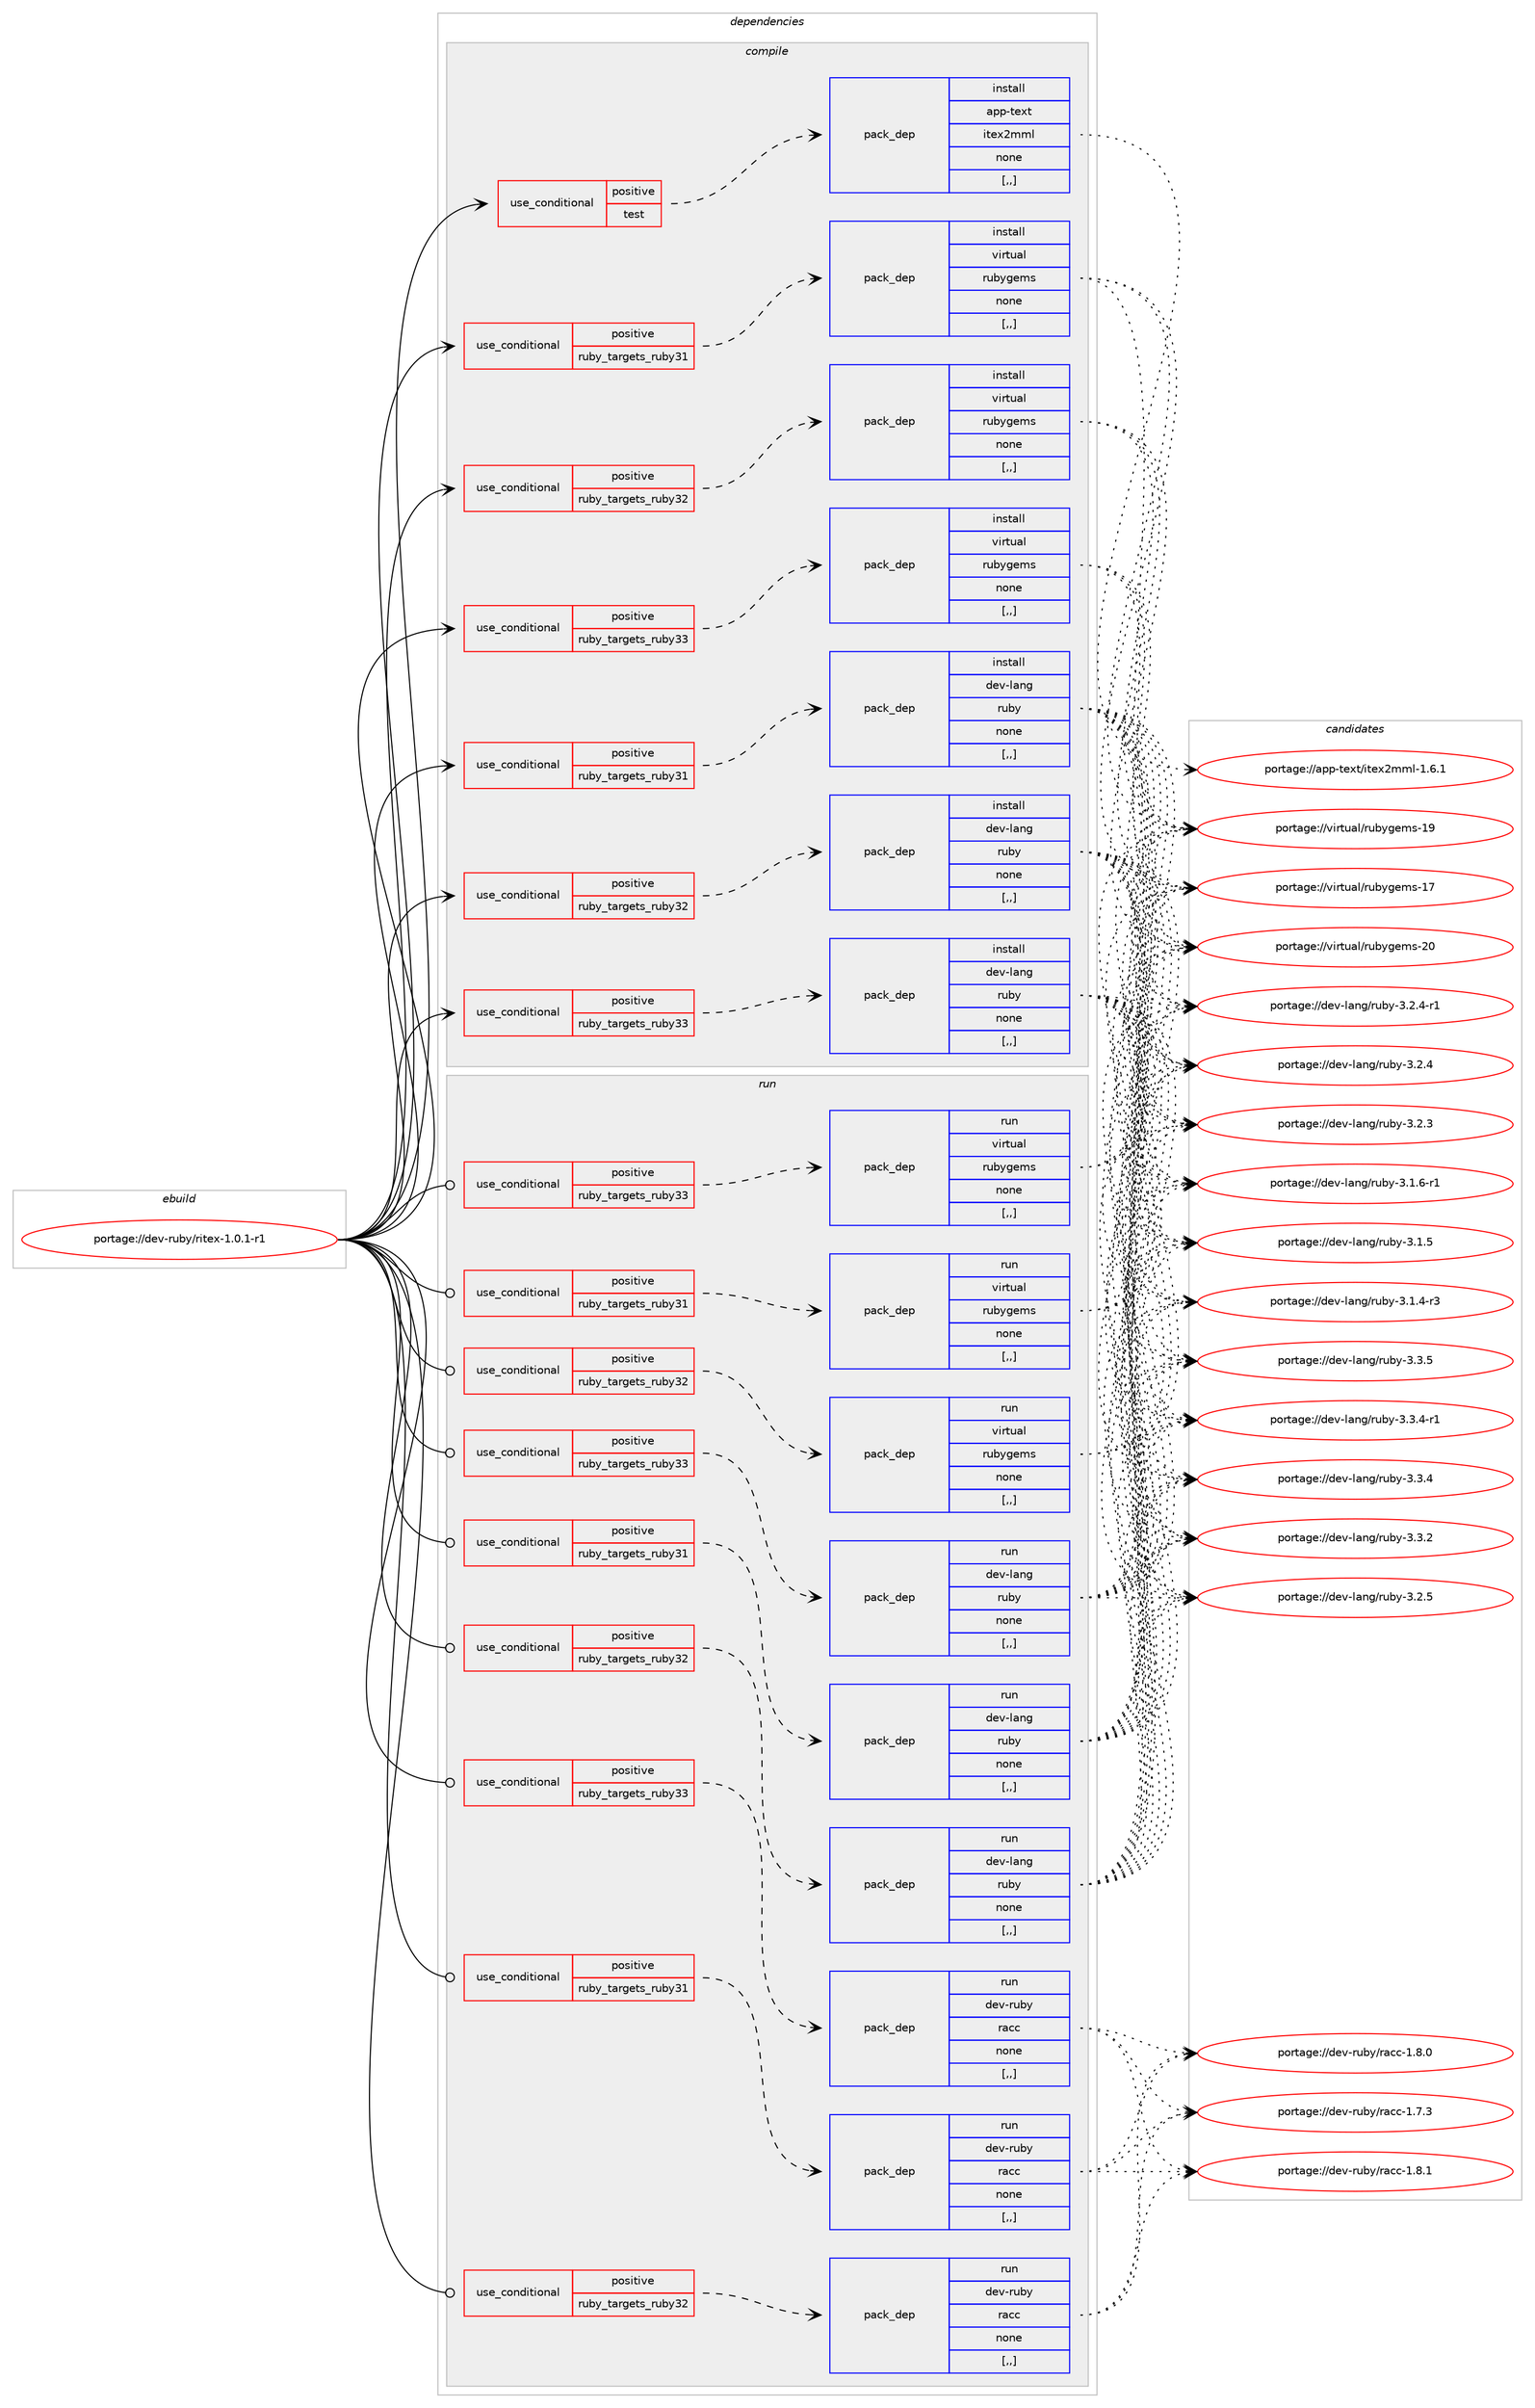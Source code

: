 digraph prolog {

# *************
# Graph options
# *************

newrank=true;
concentrate=true;
compound=true;
graph [rankdir=LR,fontname=Helvetica,fontsize=10,ranksep=1.5];#, ranksep=2.5, nodesep=0.2];
edge  [arrowhead=vee];
node  [fontname=Helvetica,fontsize=10];

# **********
# The ebuild
# **********

subgraph cluster_leftcol {
color=gray;
label=<<i>ebuild</i>>;
id [label="portage://dev-ruby/ritex-1.0.1-r1", color=red, width=4, href="../dev-ruby/ritex-1.0.1-r1.svg"];
}

# ****************
# The dependencies
# ****************

subgraph cluster_midcol {
color=gray;
label=<<i>dependencies</i>>;
subgraph cluster_compile {
fillcolor="#eeeeee";
style=filled;
label=<<i>compile</i>>;
subgraph cond185671 {
dependency695063 [label=<<TABLE BORDER="0" CELLBORDER="1" CELLSPACING="0" CELLPADDING="4"><TR><TD ROWSPAN="3" CELLPADDING="10">use_conditional</TD></TR><TR><TD>positive</TD></TR><TR><TD>ruby_targets_ruby31</TD></TR></TABLE>>, shape=none, color=red];
subgraph pack504441 {
dependency695064 [label=<<TABLE BORDER="0" CELLBORDER="1" CELLSPACING="0" CELLPADDING="4" WIDTH="220"><TR><TD ROWSPAN="6" CELLPADDING="30">pack_dep</TD></TR><TR><TD WIDTH="110">install</TD></TR><TR><TD>dev-lang</TD></TR><TR><TD>ruby</TD></TR><TR><TD>none</TD></TR><TR><TD>[,,]</TD></TR></TABLE>>, shape=none, color=blue];
}
dependency695063:e -> dependency695064:w [weight=20,style="dashed",arrowhead="vee"];
}
id:e -> dependency695063:w [weight=20,style="solid",arrowhead="vee"];
subgraph cond185672 {
dependency695065 [label=<<TABLE BORDER="0" CELLBORDER="1" CELLSPACING="0" CELLPADDING="4"><TR><TD ROWSPAN="3" CELLPADDING="10">use_conditional</TD></TR><TR><TD>positive</TD></TR><TR><TD>ruby_targets_ruby31</TD></TR></TABLE>>, shape=none, color=red];
subgraph pack504442 {
dependency695066 [label=<<TABLE BORDER="0" CELLBORDER="1" CELLSPACING="0" CELLPADDING="4" WIDTH="220"><TR><TD ROWSPAN="6" CELLPADDING="30">pack_dep</TD></TR><TR><TD WIDTH="110">install</TD></TR><TR><TD>virtual</TD></TR><TR><TD>rubygems</TD></TR><TR><TD>none</TD></TR><TR><TD>[,,]</TD></TR></TABLE>>, shape=none, color=blue];
}
dependency695065:e -> dependency695066:w [weight=20,style="dashed",arrowhead="vee"];
}
id:e -> dependency695065:w [weight=20,style="solid",arrowhead="vee"];
subgraph cond185673 {
dependency695067 [label=<<TABLE BORDER="0" CELLBORDER="1" CELLSPACING="0" CELLPADDING="4"><TR><TD ROWSPAN="3" CELLPADDING="10">use_conditional</TD></TR><TR><TD>positive</TD></TR><TR><TD>ruby_targets_ruby32</TD></TR></TABLE>>, shape=none, color=red];
subgraph pack504443 {
dependency695068 [label=<<TABLE BORDER="0" CELLBORDER="1" CELLSPACING="0" CELLPADDING="4" WIDTH="220"><TR><TD ROWSPAN="6" CELLPADDING="30">pack_dep</TD></TR><TR><TD WIDTH="110">install</TD></TR><TR><TD>dev-lang</TD></TR><TR><TD>ruby</TD></TR><TR><TD>none</TD></TR><TR><TD>[,,]</TD></TR></TABLE>>, shape=none, color=blue];
}
dependency695067:e -> dependency695068:w [weight=20,style="dashed",arrowhead="vee"];
}
id:e -> dependency695067:w [weight=20,style="solid",arrowhead="vee"];
subgraph cond185674 {
dependency695069 [label=<<TABLE BORDER="0" CELLBORDER="1" CELLSPACING="0" CELLPADDING="4"><TR><TD ROWSPAN="3" CELLPADDING="10">use_conditional</TD></TR><TR><TD>positive</TD></TR><TR><TD>ruby_targets_ruby32</TD></TR></TABLE>>, shape=none, color=red];
subgraph pack504444 {
dependency695070 [label=<<TABLE BORDER="0" CELLBORDER="1" CELLSPACING="0" CELLPADDING="4" WIDTH="220"><TR><TD ROWSPAN="6" CELLPADDING="30">pack_dep</TD></TR><TR><TD WIDTH="110">install</TD></TR><TR><TD>virtual</TD></TR><TR><TD>rubygems</TD></TR><TR><TD>none</TD></TR><TR><TD>[,,]</TD></TR></TABLE>>, shape=none, color=blue];
}
dependency695069:e -> dependency695070:w [weight=20,style="dashed",arrowhead="vee"];
}
id:e -> dependency695069:w [weight=20,style="solid",arrowhead="vee"];
subgraph cond185675 {
dependency695071 [label=<<TABLE BORDER="0" CELLBORDER="1" CELLSPACING="0" CELLPADDING="4"><TR><TD ROWSPAN="3" CELLPADDING="10">use_conditional</TD></TR><TR><TD>positive</TD></TR><TR><TD>ruby_targets_ruby33</TD></TR></TABLE>>, shape=none, color=red];
subgraph pack504445 {
dependency695072 [label=<<TABLE BORDER="0" CELLBORDER="1" CELLSPACING="0" CELLPADDING="4" WIDTH="220"><TR><TD ROWSPAN="6" CELLPADDING="30">pack_dep</TD></TR><TR><TD WIDTH="110">install</TD></TR><TR><TD>dev-lang</TD></TR><TR><TD>ruby</TD></TR><TR><TD>none</TD></TR><TR><TD>[,,]</TD></TR></TABLE>>, shape=none, color=blue];
}
dependency695071:e -> dependency695072:w [weight=20,style="dashed",arrowhead="vee"];
}
id:e -> dependency695071:w [weight=20,style="solid",arrowhead="vee"];
subgraph cond185676 {
dependency695073 [label=<<TABLE BORDER="0" CELLBORDER="1" CELLSPACING="0" CELLPADDING="4"><TR><TD ROWSPAN="3" CELLPADDING="10">use_conditional</TD></TR><TR><TD>positive</TD></TR><TR><TD>ruby_targets_ruby33</TD></TR></TABLE>>, shape=none, color=red];
subgraph pack504446 {
dependency695074 [label=<<TABLE BORDER="0" CELLBORDER="1" CELLSPACING="0" CELLPADDING="4" WIDTH="220"><TR><TD ROWSPAN="6" CELLPADDING="30">pack_dep</TD></TR><TR><TD WIDTH="110">install</TD></TR><TR><TD>virtual</TD></TR><TR><TD>rubygems</TD></TR><TR><TD>none</TD></TR><TR><TD>[,,]</TD></TR></TABLE>>, shape=none, color=blue];
}
dependency695073:e -> dependency695074:w [weight=20,style="dashed",arrowhead="vee"];
}
id:e -> dependency695073:w [weight=20,style="solid",arrowhead="vee"];
subgraph cond185677 {
dependency695075 [label=<<TABLE BORDER="0" CELLBORDER="1" CELLSPACING="0" CELLPADDING="4"><TR><TD ROWSPAN="3" CELLPADDING="10">use_conditional</TD></TR><TR><TD>positive</TD></TR><TR><TD>test</TD></TR></TABLE>>, shape=none, color=red];
subgraph pack504447 {
dependency695076 [label=<<TABLE BORDER="0" CELLBORDER="1" CELLSPACING="0" CELLPADDING="4" WIDTH="220"><TR><TD ROWSPAN="6" CELLPADDING="30">pack_dep</TD></TR><TR><TD WIDTH="110">install</TD></TR><TR><TD>app-text</TD></TR><TR><TD>itex2mml</TD></TR><TR><TD>none</TD></TR><TR><TD>[,,]</TD></TR></TABLE>>, shape=none, color=blue];
}
dependency695075:e -> dependency695076:w [weight=20,style="dashed",arrowhead="vee"];
}
id:e -> dependency695075:w [weight=20,style="solid",arrowhead="vee"];
}
subgraph cluster_compileandrun {
fillcolor="#eeeeee";
style=filled;
label=<<i>compile and run</i>>;
}
subgraph cluster_run {
fillcolor="#eeeeee";
style=filled;
label=<<i>run</i>>;
subgraph cond185678 {
dependency695077 [label=<<TABLE BORDER="0" CELLBORDER="1" CELLSPACING="0" CELLPADDING="4"><TR><TD ROWSPAN="3" CELLPADDING="10">use_conditional</TD></TR><TR><TD>positive</TD></TR><TR><TD>ruby_targets_ruby31</TD></TR></TABLE>>, shape=none, color=red];
subgraph pack504448 {
dependency695078 [label=<<TABLE BORDER="0" CELLBORDER="1" CELLSPACING="0" CELLPADDING="4" WIDTH="220"><TR><TD ROWSPAN="6" CELLPADDING="30">pack_dep</TD></TR><TR><TD WIDTH="110">run</TD></TR><TR><TD>dev-lang</TD></TR><TR><TD>ruby</TD></TR><TR><TD>none</TD></TR><TR><TD>[,,]</TD></TR></TABLE>>, shape=none, color=blue];
}
dependency695077:e -> dependency695078:w [weight=20,style="dashed",arrowhead="vee"];
}
id:e -> dependency695077:w [weight=20,style="solid",arrowhead="odot"];
subgraph cond185679 {
dependency695079 [label=<<TABLE BORDER="0" CELLBORDER="1" CELLSPACING="0" CELLPADDING="4"><TR><TD ROWSPAN="3" CELLPADDING="10">use_conditional</TD></TR><TR><TD>positive</TD></TR><TR><TD>ruby_targets_ruby31</TD></TR></TABLE>>, shape=none, color=red];
subgraph pack504449 {
dependency695080 [label=<<TABLE BORDER="0" CELLBORDER="1" CELLSPACING="0" CELLPADDING="4" WIDTH="220"><TR><TD ROWSPAN="6" CELLPADDING="30">pack_dep</TD></TR><TR><TD WIDTH="110">run</TD></TR><TR><TD>dev-ruby</TD></TR><TR><TD>racc</TD></TR><TR><TD>none</TD></TR><TR><TD>[,,]</TD></TR></TABLE>>, shape=none, color=blue];
}
dependency695079:e -> dependency695080:w [weight=20,style="dashed",arrowhead="vee"];
}
id:e -> dependency695079:w [weight=20,style="solid",arrowhead="odot"];
subgraph cond185680 {
dependency695081 [label=<<TABLE BORDER="0" CELLBORDER="1" CELLSPACING="0" CELLPADDING="4"><TR><TD ROWSPAN="3" CELLPADDING="10">use_conditional</TD></TR><TR><TD>positive</TD></TR><TR><TD>ruby_targets_ruby31</TD></TR></TABLE>>, shape=none, color=red];
subgraph pack504450 {
dependency695082 [label=<<TABLE BORDER="0" CELLBORDER="1" CELLSPACING="0" CELLPADDING="4" WIDTH="220"><TR><TD ROWSPAN="6" CELLPADDING="30">pack_dep</TD></TR><TR><TD WIDTH="110">run</TD></TR><TR><TD>virtual</TD></TR><TR><TD>rubygems</TD></TR><TR><TD>none</TD></TR><TR><TD>[,,]</TD></TR></TABLE>>, shape=none, color=blue];
}
dependency695081:e -> dependency695082:w [weight=20,style="dashed",arrowhead="vee"];
}
id:e -> dependency695081:w [weight=20,style="solid",arrowhead="odot"];
subgraph cond185681 {
dependency695083 [label=<<TABLE BORDER="0" CELLBORDER="1" CELLSPACING="0" CELLPADDING="4"><TR><TD ROWSPAN="3" CELLPADDING="10">use_conditional</TD></TR><TR><TD>positive</TD></TR><TR><TD>ruby_targets_ruby32</TD></TR></TABLE>>, shape=none, color=red];
subgraph pack504451 {
dependency695084 [label=<<TABLE BORDER="0" CELLBORDER="1" CELLSPACING="0" CELLPADDING="4" WIDTH="220"><TR><TD ROWSPAN="6" CELLPADDING="30">pack_dep</TD></TR><TR><TD WIDTH="110">run</TD></TR><TR><TD>dev-lang</TD></TR><TR><TD>ruby</TD></TR><TR><TD>none</TD></TR><TR><TD>[,,]</TD></TR></TABLE>>, shape=none, color=blue];
}
dependency695083:e -> dependency695084:w [weight=20,style="dashed",arrowhead="vee"];
}
id:e -> dependency695083:w [weight=20,style="solid",arrowhead="odot"];
subgraph cond185682 {
dependency695085 [label=<<TABLE BORDER="0" CELLBORDER="1" CELLSPACING="0" CELLPADDING="4"><TR><TD ROWSPAN="3" CELLPADDING="10">use_conditional</TD></TR><TR><TD>positive</TD></TR><TR><TD>ruby_targets_ruby32</TD></TR></TABLE>>, shape=none, color=red];
subgraph pack504452 {
dependency695086 [label=<<TABLE BORDER="0" CELLBORDER="1" CELLSPACING="0" CELLPADDING="4" WIDTH="220"><TR><TD ROWSPAN="6" CELLPADDING="30">pack_dep</TD></TR><TR><TD WIDTH="110">run</TD></TR><TR><TD>dev-ruby</TD></TR><TR><TD>racc</TD></TR><TR><TD>none</TD></TR><TR><TD>[,,]</TD></TR></TABLE>>, shape=none, color=blue];
}
dependency695085:e -> dependency695086:w [weight=20,style="dashed",arrowhead="vee"];
}
id:e -> dependency695085:w [weight=20,style="solid",arrowhead="odot"];
subgraph cond185683 {
dependency695087 [label=<<TABLE BORDER="0" CELLBORDER="1" CELLSPACING="0" CELLPADDING="4"><TR><TD ROWSPAN="3" CELLPADDING="10">use_conditional</TD></TR><TR><TD>positive</TD></TR><TR><TD>ruby_targets_ruby32</TD></TR></TABLE>>, shape=none, color=red];
subgraph pack504453 {
dependency695088 [label=<<TABLE BORDER="0" CELLBORDER="1" CELLSPACING="0" CELLPADDING="4" WIDTH="220"><TR><TD ROWSPAN="6" CELLPADDING="30">pack_dep</TD></TR><TR><TD WIDTH="110">run</TD></TR><TR><TD>virtual</TD></TR><TR><TD>rubygems</TD></TR><TR><TD>none</TD></TR><TR><TD>[,,]</TD></TR></TABLE>>, shape=none, color=blue];
}
dependency695087:e -> dependency695088:w [weight=20,style="dashed",arrowhead="vee"];
}
id:e -> dependency695087:w [weight=20,style="solid",arrowhead="odot"];
subgraph cond185684 {
dependency695089 [label=<<TABLE BORDER="0" CELLBORDER="1" CELLSPACING="0" CELLPADDING="4"><TR><TD ROWSPAN="3" CELLPADDING="10">use_conditional</TD></TR><TR><TD>positive</TD></TR><TR><TD>ruby_targets_ruby33</TD></TR></TABLE>>, shape=none, color=red];
subgraph pack504454 {
dependency695090 [label=<<TABLE BORDER="0" CELLBORDER="1" CELLSPACING="0" CELLPADDING="4" WIDTH="220"><TR><TD ROWSPAN="6" CELLPADDING="30">pack_dep</TD></TR><TR><TD WIDTH="110">run</TD></TR><TR><TD>dev-lang</TD></TR><TR><TD>ruby</TD></TR><TR><TD>none</TD></TR><TR><TD>[,,]</TD></TR></TABLE>>, shape=none, color=blue];
}
dependency695089:e -> dependency695090:w [weight=20,style="dashed",arrowhead="vee"];
}
id:e -> dependency695089:w [weight=20,style="solid",arrowhead="odot"];
subgraph cond185685 {
dependency695091 [label=<<TABLE BORDER="0" CELLBORDER="1" CELLSPACING="0" CELLPADDING="4"><TR><TD ROWSPAN="3" CELLPADDING="10">use_conditional</TD></TR><TR><TD>positive</TD></TR><TR><TD>ruby_targets_ruby33</TD></TR></TABLE>>, shape=none, color=red];
subgraph pack504455 {
dependency695092 [label=<<TABLE BORDER="0" CELLBORDER="1" CELLSPACING="0" CELLPADDING="4" WIDTH="220"><TR><TD ROWSPAN="6" CELLPADDING="30">pack_dep</TD></TR><TR><TD WIDTH="110">run</TD></TR><TR><TD>dev-ruby</TD></TR><TR><TD>racc</TD></TR><TR><TD>none</TD></TR><TR><TD>[,,]</TD></TR></TABLE>>, shape=none, color=blue];
}
dependency695091:e -> dependency695092:w [weight=20,style="dashed",arrowhead="vee"];
}
id:e -> dependency695091:w [weight=20,style="solid",arrowhead="odot"];
subgraph cond185686 {
dependency695093 [label=<<TABLE BORDER="0" CELLBORDER="1" CELLSPACING="0" CELLPADDING="4"><TR><TD ROWSPAN="3" CELLPADDING="10">use_conditional</TD></TR><TR><TD>positive</TD></TR><TR><TD>ruby_targets_ruby33</TD></TR></TABLE>>, shape=none, color=red];
subgraph pack504456 {
dependency695094 [label=<<TABLE BORDER="0" CELLBORDER="1" CELLSPACING="0" CELLPADDING="4" WIDTH="220"><TR><TD ROWSPAN="6" CELLPADDING="30">pack_dep</TD></TR><TR><TD WIDTH="110">run</TD></TR><TR><TD>virtual</TD></TR><TR><TD>rubygems</TD></TR><TR><TD>none</TD></TR><TR><TD>[,,]</TD></TR></TABLE>>, shape=none, color=blue];
}
dependency695093:e -> dependency695094:w [weight=20,style="dashed",arrowhead="vee"];
}
id:e -> dependency695093:w [weight=20,style="solid",arrowhead="odot"];
}
}

# **************
# The candidates
# **************

subgraph cluster_choices {
rank=same;
color=gray;
label=<<i>candidates</i>>;

subgraph choice504441 {
color=black;
nodesep=1;
choice10010111845108971101034711411798121455146514653 [label="portage://dev-lang/ruby-3.3.5", color=red, width=4,href="../dev-lang/ruby-3.3.5.svg"];
choice100101118451089711010347114117981214551465146524511449 [label="portage://dev-lang/ruby-3.3.4-r1", color=red, width=4,href="../dev-lang/ruby-3.3.4-r1.svg"];
choice10010111845108971101034711411798121455146514652 [label="portage://dev-lang/ruby-3.3.4", color=red, width=4,href="../dev-lang/ruby-3.3.4.svg"];
choice10010111845108971101034711411798121455146514650 [label="portage://dev-lang/ruby-3.3.2", color=red, width=4,href="../dev-lang/ruby-3.3.2.svg"];
choice10010111845108971101034711411798121455146504653 [label="portage://dev-lang/ruby-3.2.5", color=red, width=4,href="../dev-lang/ruby-3.2.5.svg"];
choice100101118451089711010347114117981214551465046524511449 [label="portage://dev-lang/ruby-3.2.4-r1", color=red, width=4,href="../dev-lang/ruby-3.2.4-r1.svg"];
choice10010111845108971101034711411798121455146504652 [label="portage://dev-lang/ruby-3.2.4", color=red, width=4,href="../dev-lang/ruby-3.2.4.svg"];
choice10010111845108971101034711411798121455146504651 [label="portage://dev-lang/ruby-3.2.3", color=red, width=4,href="../dev-lang/ruby-3.2.3.svg"];
choice100101118451089711010347114117981214551464946544511449 [label="portage://dev-lang/ruby-3.1.6-r1", color=red, width=4,href="../dev-lang/ruby-3.1.6-r1.svg"];
choice10010111845108971101034711411798121455146494653 [label="portage://dev-lang/ruby-3.1.5", color=red, width=4,href="../dev-lang/ruby-3.1.5.svg"];
choice100101118451089711010347114117981214551464946524511451 [label="portage://dev-lang/ruby-3.1.4-r3", color=red, width=4,href="../dev-lang/ruby-3.1.4-r3.svg"];
dependency695064:e -> choice10010111845108971101034711411798121455146514653:w [style=dotted,weight="100"];
dependency695064:e -> choice100101118451089711010347114117981214551465146524511449:w [style=dotted,weight="100"];
dependency695064:e -> choice10010111845108971101034711411798121455146514652:w [style=dotted,weight="100"];
dependency695064:e -> choice10010111845108971101034711411798121455146514650:w [style=dotted,weight="100"];
dependency695064:e -> choice10010111845108971101034711411798121455146504653:w [style=dotted,weight="100"];
dependency695064:e -> choice100101118451089711010347114117981214551465046524511449:w [style=dotted,weight="100"];
dependency695064:e -> choice10010111845108971101034711411798121455146504652:w [style=dotted,weight="100"];
dependency695064:e -> choice10010111845108971101034711411798121455146504651:w [style=dotted,weight="100"];
dependency695064:e -> choice100101118451089711010347114117981214551464946544511449:w [style=dotted,weight="100"];
dependency695064:e -> choice10010111845108971101034711411798121455146494653:w [style=dotted,weight="100"];
dependency695064:e -> choice100101118451089711010347114117981214551464946524511451:w [style=dotted,weight="100"];
}
subgraph choice504442 {
color=black;
nodesep=1;
choice118105114116117971084711411798121103101109115455048 [label="portage://virtual/rubygems-20", color=red, width=4,href="../virtual/rubygems-20.svg"];
choice118105114116117971084711411798121103101109115454957 [label="portage://virtual/rubygems-19", color=red, width=4,href="../virtual/rubygems-19.svg"];
choice118105114116117971084711411798121103101109115454955 [label="portage://virtual/rubygems-17", color=red, width=4,href="../virtual/rubygems-17.svg"];
dependency695066:e -> choice118105114116117971084711411798121103101109115455048:w [style=dotted,weight="100"];
dependency695066:e -> choice118105114116117971084711411798121103101109115454957:w [style=dotted,weight="100"];
dependency695066:e -> choice118105114116117971084711411798121103101109115454955:w [style=dotted,weight="100"];
}
subgraph choice504443 {
color=black;
nodesep=1;
choice10010111845108971101034711411798121455146514653 [label="portage://dev-lang/ruby-3.3.5", color=red, width=4,href="../dev-lang/ruby-3.3.5.svg"];
choice100101118451089711010347114117981214551465146524511449 [label="portage://dev-lang/ruby-3.3.4-r1", color=red, width=4,href="../dev-lang/ruby-3.3.4-r1.svg"];
choice10010111845108971101034711411798121455146514652 [label="portage://dev-lang/ruby-3.3.4", color=red, width=4,href="../dev-lang/ruby-3.3.4.svg"];
choice10010111845108971101034711411798121455146514650 [label="portage://dev-lang/ruby-3.3.2", color=red, width=4,href="../dev-lang/ruby-3.3.2.svg"];
choice10010111845108971101034711411798121455146504653 [label="portage://dev-lang/ruby-3.2.5", color=red, width=4,href="../dev-lang/ruby-3.2.5.svg"];
choice100101118451089711010347114117981214551465046524511449 [label="portage://dev-lang/ruby-3.2.4-r1", color=red, width=4,href="../dev-lang/ruby-3.2.4-r1.svg"];
choice10010111845108971101034711411798121455146504652 [label="portage://dev-lang/ruby-3.2.4", color=red, width=4,href="../dev-lang/ruby-3.2.4.svg"];
choice10010111845108971101034711411798121455146504651 [label="portage://dev-lang/ruby-3.2.3", color=red, width=4,href="../dev-lang/ruby-3.2.3.svg"];
choice100101118451089711010347114117981214551464946544511449 [label="portage://dev-lang/ruby-3.1.6-r1", color=red, width=4,href="../dev-lang/ruby-3.1.6-r1.svg"];
choice10010111845108971101034711411798121455146494653 [label="portage://dev-lang/ruby-3.1.5", color=red, width=4,href="../dev-lang/ruby-3.1.5.svg"];
choice100101118451089711010347114117981214551464946524511451 [label="portage://dev-lang/ruby-3.1.4-r3", color=red, width=4,href="../dev-lang/ruby-3.1.4-r3.svg"];
dependency695068:e -> choice10010111845108971101034711411798121455146514653:w [style=dotted,weight="100"];
dependency695068:e -> choice100101118451089711010347114117981214551465146524511449:w [style=dotted,weight="100"];
dependency695068:e -> choice10010111845108971101034711411798121455146514652:w [style=dotted,weight="100"];
dependency695068:e -> choice10010111845108971101034711411798121455146514650:w [style=dotted,weight="100"];
dependency695068:e -> choice10010111845108971101034711411798121455146504653:w [style=dotted,weight="100"];
dependency695068:e -> choice100101118451089711010347114117981214551465046524511449:w [style=dotted,weight="100"];
dependency695068:e -> choice10010111845108971101034711411798121455146504652:w [style=dotted,weight="100"];
dependency695068:e -> choice10010111845108971101034711411798121455146504651:w [style=dotted,weight="100"];
dependency695068:e -> choice100101118451089711010347114117981214551464946544511449:w [style=dotted,weight="100"];
dependency695068:e -> choice10010111845108971101034711411798121455146494653:w [style=dotted,weight="100"];
dependency695068:e -> choice100101118451089711010347114117981214551464946524511451:w [style=dotted,weight="100"];
}
subgraph choice504444 {
color=black;
nodesep=1;
choice118105114116117971084711411798121103101109115455048 [label="portage://virtual/rubygems-20", color=red, width=4,href="../virtual/rubygems-20.svg"];
choice118105114116117971084711411798121103101109115454957 [label="portage://virtual/rubygems-19", color=red, width=4,href="../virtual/rubygems-19.svg"];
choice118105114116117971084711411798121103101109115454955 [label="portage://virtual/rubygems-17", color=red, width=4,href="../virtual/rubygems-17.svg"];
dependency695070:e -> choice118105114116117971084711411798121103101109115455048:w [style=dotted,weight="100"];
dependency695070:e -> choice118105114116117971084711411798121103101109115454957:w [style=dotted,weight="100"];
dependency695070:e -> choice118105114116117971084711411798121103101109115454955:w [style=dotted,weight="100"];
}
subgraph choice504445 {
color=black;
nodesep=1;
choice10010111845108971101034711411798121455146514653 [label="portage://dev-lang/ruby-3.3.5", color=red, width=4,href="../dev-lang/ruby-3.3.5.svg"];
choice100101118451089711010347114117981214551465146524511449 [label="portage://dev-lang/ruby-3.3.4-r1", color=red, width=4,href="../dev-lang/ruby-3.3.4-r1.svg"];
choice10010111845108971101034711411798121455146514652 [label="portage://dev-lang/ruby-3.3.4", color=red, width=4,href="../dev-lang/ruby-3.3.4.svg"];
choice10010111845108971101034711411798121455146514650 [label="portage://dev-lang/ruby-3.3.2", color=red, width=4,href="../dev-lang/ruby-3.3.2.svg"];
choice10010111845108971101034711411798121455146504653 [label="portage://dev-lang/ruby-3.2.5", color=red, width=4,href="../dev-lang/ruby-3.2.5.svg"];
choice100101118451089711010347114117981214551465046524511449 [label="portage://dev-lang/ruby-3.2.4-r1", color=red, width=4,href="../dev-lang/ruby-3.2.4-r1.svg"];
choice10010111845108971101034711411798121455146504652 [label="portage://dev-lang/ruby-3.2.4", color=red, width=4,href="../dev-lang/ruby-3.2.4.svg"];
choice10010111845108971101034711411798121455146504651 [label="portage://dev-lang/ruby-3.2.3", color=red, width=4,href="../dev-lang/ruby-3.2.3.svg"];
choice100101118451089711010347114117981214551464946544511449 [label="portage://dev-lang/ruby-3.1.6-r1", color=red, width=4,href="../dev-lang/ruby-3.1.6-r1.svg"];
choice10010111845108971101034711411798121455146494653 [label="portage://dev-lang/ruby-3.1.5", color=red, width=4,href="../dev-lang/ruby-3.1.5.svg"];
choice100101118451089711010347114117981214551464946524511451 [label="portage://dev-lang/ruby-3.1.4-r3", color=red, width=4,href="../dev-lang/ruby-3.1.4-r3.svg"];
dependency695072:e -> choice10010111845108971101034711411798121455146514653:w [style=dotted,weight="100"];
dependency695072:e -> choice100101118451089711010347114117981214551465146524511449:w [style=dotted,weight="100"];
dependency695072:e -> choice10010111845108971101034711411798121455146514652:w [style=dotted,weight="100"];
dependency695072:e -> choice10010111845108971101034711411798121455146514650:w [style=dotted,weight="100"];
dependency695072:e -> choice10010111845108971101034711411798121455146504653:w [style=dotted,weight="100"];
dependency695072:e -> choice100101118451089711010347114117981214551465046524511449:w [style=dotted,weight="100"];
dependency695072:e -> choice10010111845108971101034711411798121455146504652:w [style=dotted,weight="100"];
dependency695072:e -> choice10010111845108971101034711411798121455146504651:w [style=dotted,weight="100"];
dependency695072:e -> choice100101118451089711010347114117981214551464946544511449:w [style=dotted,weight="100"];
dependency695072:e -> choice10010111845108971101034711411798121455146494653:w [style=dotted,weight="100"];
dependency695072:e -> choice100101118451089711010347114117981214551464946524511451:w [style=dotted,weight="100"];
}
subgraph choice504446 {
color=black;
nodesep=1;
choice118105114116117971084711411798121103101109115455048 [label="portage://virtual/rubygems-20", color=red, width=4,href="../virtual/rubygems-20.svg"];
choice118105114116117971084711411798121103101109115454957 [label="portage://virtual/rubygems-19", color=red, width=4,href="../virtual/rubygems-19.svg"];
choice118105114116117971084711411798121103101109115454955 [label="portage://virtual/rubygems-17", color=red, width=4,href="../virtual/rubygems-17.svg"];
dependency695074:e -> choice118105114116117971084711411798121103101109115455048:w [style=dotted,weight="100"];
dependency695074:e -> choice118105114116117971084711411798121103101109115454957:w [style=dotted,weight="100"];
dependency695074:e -> choice118105114116117971084711411798121103101109115454955:w [style=dotted,weight="100"];
}
subgraph choice504447 {
color=black;
nodesep=1;
choice97112112451161011201164710511610112050109109108454946544649 [label="portage://app-text/itex2mml-1.6.1", color=red, width=4,href="../app-text/itex2mml-1.6.1.svg"];
dependency695076:e -> choice97112112451161011201164710511610112050109109108454946544649:w [style=dotted,weight="100"];
}
subgraph choice504448 {
color=black;
nodesep=1;
choice10010111845108971101034711411798121455146514653 [label="portage://dev-lang/ruby-3.3.5", color=red, width=4,href="../dev-lang/ruby-3.3.5.svg"];
choice100101118451089711010347114117981214551465146524511449 [label="portage://dev-lang/ruby-3.3.4-r1", color=red, width=4,href="../dev-lang/ruby-3.3.4-r1.svg"];
choice10010111845108971101034711411798121455146514652 [label="portage://dev-lang/ruby-3.3.4", color=red, width=4,href="../dev-lang/ruby-3.3.4.svg"];
choice10010111845108971101034711411798121455146514650 [label="portage://dev-lang/ruby-3.3.2", color=red, width=4,href="../dev-lang/ruby-3.3.2.svg"];
choice10010111845108971101034711411798121455146504653 [label="portage://dev-lang/ruby-3.2.5", color=red, width=4,href="../dev-lang/ruby-3.2.5.svg"];
choice100101118451089711010347114117981214551465046524511449 [label="portage://dev-lang/ruby-3.2.4-r1", color=red, width=4,href="../dev-lang/ruby-3.2.4-r1.svg"];
choice10010111845108971101034711411798121455146504652 [label="portage://dev-lang/ruby-3.2.4", color=red, width=4,href="../dev-lang/ruby-3.2.4.svg"];
choice10010111845108971101034711411798121455146504651 [label="portage://dev-lang/ruby-3.2.3", color=red, width=4,href="../dev-lang/ruby-3.2.3.svg"];
choice100101118451089711010347114117981214551464946544511449 [label="portage://dev-lang/ruby-3.1.6-r1", color=red, width=4,href="../dev-lang/ruby-3.1.6-r1.svg"];
choice10010111845108971101034711411798121455146494653 [label="portage://dev-lang/ruby-3.1.5", color=red, width=4,href="../dev-lang/ruby-3.1.5.svg"];
choice100101118451089711010347114117981214551464946524511451 [label="portage://dev-lang/ruby-3.1.4-r3", color=red, width=4,href="../dev-lang/ruby-3.1.4-r3.svg"];
dependency695078:e -> choice10010111845108971101034711411798121455146514653:w [style=dotted,weight="100"];
dependency695078:e -> choice100101118451089711010347114117981214551465146524511449:w [style=dotted,weight="100"];
dependency695078:e -> choice10010111845108971101034711411798121455146514652:w [style=dotted,weight="100"];
dependency695078:e -> choice10010111845108971101034711411798121455146514650:w [style=dotted,weight="100"];
dependency695078:e -> choice10010111845108971101034711411798121455146504653:w [style=dotted,weight="100"];
dependency695078:e -> choice100101118451089711010347114117981214551465046524511449:w [style=dotted,weight="100"];
dependency695078:e -> choice10010111845108971101034711411798121455146504652:w [style=dotted,weight="100"];
dependency695078:e -> choice10010111845108971101034711411798121455146504651:w [style=dotted,weight="100"];
dependency695078:e -> choice100101118451089711010347114117981214551464946544511449:w [style=dotted,weight="100"];
dependency695078:e -> choice10010111845108971101034711411798121455146494653:w [style=dotted,weight="100"];
dependency695078:e -> choice100101118451089711010347114117981214551464946524511451:w [style=dotted,weight="100"];
}
subgraph choice504449 {
color=black;
nodesep=1;
choice100101118451141179812147114979999454946564649 [label="portage://dev-ruby/racc-1.8.1", color=red, width=4,href="../dev-ruby/racc-1.8.1.svg"];
choice100101118451141179812147114979999454946564648 [label="portage://dev-ruby/racc-1.8.0", color=red, width=4,href="../dev-ruby/racc-1.8.0.svg"];
choice100101118451141179812147114979999454946554651 [label="portage://dev-ruby/racc-1.7.3", color=red, width=4,href="../dev-ruby/racc-1.7.3.svg"];
dependency695080:e -> choice100101118451141179812147114979999454946564649:w [style=dotted,weight="100"];
dependency695080:e -> choice100101118451141179812147114979999454946564648:w [style=dotted,weight="100"];
dependency695080:e -> choice100101118451141179812147114979999454946554651:w [style=dotted,weight="100"];
}
subgraph choice504450 {
color=black;
nodesep=1;
choice118105114116117971084711411798121103101109115455048 [label="portage://virtual/rubygems-20", color=red, width=4,href="../virtual/rubygems-20.svg"];
choice118105114116117971084711411798121103101109115454957 [label="portage://virtual/rubygems-19", color=red, width=4,href="../virtual/rubygems-19.svg"];
choice118105114116117971084711411798121103101109115454955 [label="portage://virtual/rubygems-17", color=red, width=4,href="../virtual/rubygems-17.svg"];
dependency695082:e -> choice118105114116117971084711411798121103101109115455048:w [style=dotted,weight="100"];
dependency695082:e -> choice118105114116117971084711411798121103101109115454957:w [style=dotted,weight="100"];
dependency695082:e -> choice118105114116117971084711411798121103101109115454955:w [style=dotted,weight="100"];
}
subgraph choice504451 {
color=black;
nodesep=1;
choice10010111845108971101034711411798121455146514653 [label="portage://dev-lang/ruby-3.3.5", color=red, width=4,href="../dev-lang/ruby-3.3.5.svg"];
choice100101118451089711010347114117981214551465146524511449 [label="portage://dev-lang/ruby-3.3.4-r1", color=red, width=4,href="../dev-lang/ruby-3.3.4-r1.svg"];
choice10010111845108971101034711411798121455146514652 [label="portage://dev-lang/ruby-3.3.4", color=red, width=4,href="../dev-lang/ruby-3.3.4.svg"];
choice10010111845108971101034711411798121455146514650 [label="portage://dev-lang/ruby-3.3.2", color=red, width=4,href="../dev-lang/ruby-3.3.2.svg"];
choice10010111845108971101034711411798121455146504653 [label="portage://dev-lang/ruby-3.2.5", color=red, width=4,href="../dev-lang/ruby-3.2.5.svg"];
choice100101118451089711010347114117981214551465046524511449 [label="portage://dev-lang/ruby-3.2.4-r1", color=red, width=4,href="../dev-lang/ruby-3.2.4-r1.svg"];
choice10010111845108971101034711411798121455146504652 [label="portage://dev-lang/ruby-3.2.4", color=red, width=4,href="../dev-lang/ruby-3.2.4.svg"];
choice10010111845108971101034711411798121455146504651 [label="portage://dev-lang/ruby-3.2.3", color=red, width=4,href="../dev-lang/ruby-3.2.3.svg"];
choice100101118451089711010347114117981214551464946544511449 [label="portage://dev-lang/ruby-3.1.6-r1", color=red, width=4,href="../dev-lang/ruby-3.1.6-r1.svg"];
choice10010111845108971101034711411798121455146494653 [label="portage://dev-lang/ruby-3.1.5", color=red, width=4,href="../dev-lang/ruby-3.1.5.svg"];
choice100101118451089711010347114117981214551464946524511451 [label="portage://dev-lang/ruby-3.1.4-r3", color=red, width=4,href="../dev-lang/ruby-3.1.4-r3.svg"];
dependency695084:e -> choice10010111845108971101034711411798121455146514653:w [style=dotted,weight="100"];
dependency695084:e -> choice100101118451089711010347114117981214551465146524511449:w [style=dotted,weight="100"];
dependency695084:e -> choice10010111845108971101034711411798121455146514652:w [style=dotted,weight="100"];
dependency695084:e -> choice10010111845108971101034711411798121455146514650:w [style=dotted,weight="100"];
dependency695084:e -> choice10010111845108971101034711411798121455146504653:w [style=dotted,weight="100"];
dependency695084:e -> choice100101118451089711010347114117981214551465046524511449:w [style=dotted,weight="100"];
dependency695084:e -> choice10010111845108971101034711411798121455146504652:w [style=dotted,weight="100"];
dependency695084:e -> choice10010111845108971101034711411798121455146504651:w [style=dotted,weight="100"];
dependency695084:e -> choice100101118451089711010347114117981214551464946544511449:w [style=dotted,weight="100"];
dependency695084:e -> choice10010111845108971101034711411798121455146494653:w [style=dotted,weight="100"];
dependency695084:e -> choice100101118451089711010347114117981214551464946524511451:w [style=dotted,weight="100"];
}
subgraph choice504452 {
color=black;
nodesep=1;
choice100101118451141179812147114979999454946564649 [label="portage://dev-ruby/racc-1.8.1", color=red, width=4,href="../dev-ruby/racc-1.8.1.svg"];
choice100101118451141179812147114979999454946564648 [label="portage://dev-ruby/racc-1.8.0", color=red, width=4,href="../dev-ruby/racc-1.8.0.svg"];
choice100101118451141179812147114979999454946554651 [label="portage://dev-ruby/racc-1.7.3", color=red, width=4,href="../dev-ruby/racc-1.7.3.svg"];
dependency695086:e -> choice100101118451141179812147114979999454946564649:w [style=dotted,weight="100"];
dependency695086:e -> choice100101118451141179812147114979999454946564648:w [style=dotted,weight="100"];
dependency695086:e -> choice100101118451141179812147114979999454946554651:w [style=dotted,weight="100"];
}
subgraph choice504453 {
color=black;
nodesep=1;
choice118105114116117971084711411798121103101109115455048 [label="portage://virtual/rubygems-20", color=red, width=4,href="../virtual/rubygems-20.svg"];
choice118105114116117971084711411798121103101109115454957 [label="portage://virtual/rubygems-19", color=red, width=4,href="../virtual/rubygems-19.svg"];
choice118105114116117971084711411798121103101109115454955 [label="portage://virtual/rubygems-17", color=red, width=4,href="../virtual/rubygems-17.svg"];
dependency695088:e -> choice118105114116117971084711411798121103101109115455048:w [style=dotted,weight="100"];
dependency695088:e -> choice118105114116117971084711411798121103101109115454957:w [style=dotted,weight="100"];
dependency695088:e -> choice118105114116117971084711411798121103101109115454955:w [style=dotted,weight="100"];
}
subgraph choice504454 {
color=black;
nodesep=1;
choice10010111845108971101034711411798121455146514653 [label="portage://dev-lang/ruby-3.3.5", color=red, width=4,href="../dev-lang/ruby-3.3.5.svg"];
choice100101118451089711010347114117981214551465146524511449 [label="portage://dev-lang/ruby-3.3.4-r1", color=red, width=4,href="../dev-lang/ruby-3.3.4-r1.svg"];
choice10010111845108971101034711411798121455146514652 [label="portage://dev-lang/ruby-3.3.4", color=red, width=4,href="../dev-lang/ruby-3.3.4.svg"];
choice10010111845108971101034711411798121455146514650 [label="portage://dev-lang/ruby-3.3.2", color=red, width=4,href="../dev-lang/ruby-3.3.2.svg"];
choice10010111845108971101034711411798121455146504653 [label="portage://dev-lang/ruby-3.2.5", color=red, width=4,href="../dev-lang/ruby-3.2.5.svg"];
choice100101118451089711010347114117981214551465046524511449 [label="portage://dev-lang/ruby-3.2.4-r1", color=red, width=4,href="../dev-lang/ruby-3.2.4-r1.svg"];
choice10010111845108971101034711411798121455146504652 [label="portage://dev-lang/ruby-3.2.4", color=red, width=4,href="../dev-lang/ruby-3.2.4.svg"];
choice10010111845108971101034711411798121455146504651 [label="portage://dev-lang/ruby-3.2.3", color=red, width=4,href="../dev-lang/ruby-3.2.3.svg"];
choice100101118451089711010347114117981214551464946544511449 [label="portage://dev-lang/ruby-3.1.6-r1", color=red, width=4,href="../dev-lang/ruby-3.1.6-r1.svg"];
choice10010111845108971101034711411798121455146494653 [label="portage://dev-lang/ruby-3.1.5", color=red, width=4,href="../dev-lang/ruby-3.1.5.svg"];
choice100101118451089711010347114117981214551464946524511451 [label="portage://dev-lang/ruby-3.1.4-r3", color=red, width=4,href="../dev-lang/ruby-3.1.4-r3.svg"];
dependency695090:e -> choice10010111845108971101034711411798121455146514653:w [style=dotted,weight="100"];
dependency695090:e -> choice100101118451089711010347114117981214551465146524511449:w [style=dotted,weight="100"];
dependency695090:e -> choice10010111845108971101034711411798121455146514652:w [style=dotted,weight="100"];
dependency695090:e -> choice10010111845108971101034711411798121455146514650:w [style=dotted,weight="100"];
dependency695090:e -> choice10010111845108971101034711411798121455146504653:w [style=dotted,weight="100"];
dependency695090:e -> choice100101118451089711010347114117981214551465046524511449:w [style=dotted,weight="100"];
dependency695090:e -> choice10010111845108971101034711411798121455146504652:w [style=dotted,weight="100"];
dependency695090:e -> choice10010111845108971101034711411798121455146504651:w [style=dotted,weight="100"];
dependency695090:e -> choice100101118451089711010347114117981214551464946544511449:w [style=dotted,weight="100"];
dependency695090:e -> choice10010111845108971101034711411798121455146494653:w [style=dotted,weight="100"];
dependency695090:e -> choice100101118451089711010347114117981214551464946524511451:w [style=dotted,weight="100"];
}
subgraph choice504455 {
color=black;
nodesep=1;
choice100101118451141179812147114979999454946564649 [label="portage://dev-ruby/racc-1.8.1", color=red, width=4,href="../dev-ruby/racc-1.8.1.svg"];
choice100101118451141179812147114979999454946564648 [label="portage://dev-ruby/racc-1.8.0", color=red, width=4,href="../dev-ruby/racc-1.8.0.svg"];
choice100101118451141179812147114979999454946554651 [label="portage://dev-ruby/racc-1.7.3", color=red, width=4,href="../dev-ruby/racc-1.7.3.svg"];
dependency695092:e -> choice100101118451141179812147114979999454946564649:w [style=dotted,weight="100"];
dependency695092:e -> choice100101118451141179812147114979999454946564648:w [style=dotted,weight="100"];
dependency695092:e -> choice100101118451141179812147114979999454946554651:w [style=dotted,weight="100"];
}
subgraph choice504456 {
color=black;
nodesep=1;
choice118105114116117971084711411798121103101109115455048 [label="portage://virtual/rubygems-20", color=red, width=4,href="../virtual/rubygems-20.svg"];
choice118105114116117971084711411798121103101109115454957 [label="portage://virtual/rubygems-19", color=red, width=4,href="../virtual/rubygems-19.svg"];
choice118105114116117971084711411798121103101109115454955 [label="portage://virtual/rubygems-17", color=red, width=4,href="../virtual/rubygems-17.svg"];
dependency695094:e -> choice118105114116117971084711411798121103101109115455048:w [style=dotted,weight="100"];
dependency695094:e -> choice118105114116117971084711411798121103101109115454957:w [style=dotted,weight="100"];
dependency695094:e -> choice118105114116117971084711411798121103101109115454955:w [style=dotted,weight="100"];
}
}

}
